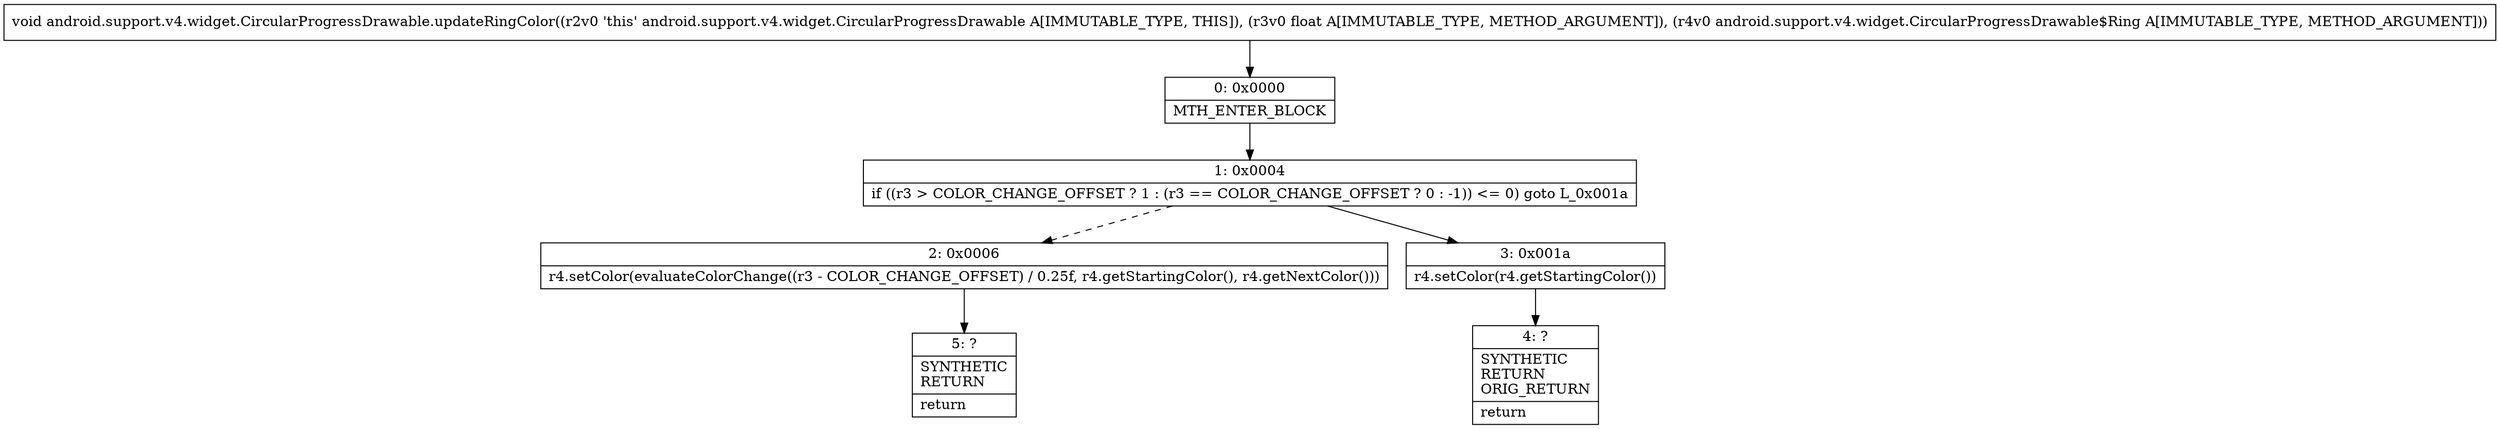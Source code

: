 digraph "CFG forandroid.support.v4.widget.CircularProgressDrawable.updateRingColor(FLandroid\/support\/v4\/widget\/CircularProgressDrawable$Ring;)V" {
Node_0 [shape=record,label="{0\:\ 0x0000|MTH_ENTER_BLOCK\l}"];
Node_1 [shape=record,label="{1\:\ 0x0004|if ((r3 \> COLOR_CHANGE_OFFSET ? 1 : (r3 == COLOR_CHANGE_OFFSET ? 0 : \-1)) \<= 0) goto L_0x001a\l}"];
Node_2 [shape=record,label="{2\:\ 0x0006|r4.setColor(evaluateColorChange((r3 \- COLOR_CHANGE_OFFSET) \/ 0.25f, r4.getStartingColor(), r4.getNextColor()))\l}"];
Node_3 [shape=record,label="{3\:\ 0x001a|r4.setColor(r4.getStartingColor())\l}"];
Node_4 [shape=record,label="{4\:\ ?|SYNTHETIC\lRETURN\lORIG_RETURN\l|return\l}"];
Node_5 [shape=record,label="{5\:\ ?|SYNTHETIC\lRETURN\l|return\l}"];
MethodNode[shape=record,label="{void android.support.v4.widget.CircularProgressDrawable.updateRingColor((r2v0 'this' android.support.v4.widget.CircularProgressDrawable A[IMMUTABLE_TYPE, THIS]), (r3v0 float A[IMMUTABLE_TYPE, METHOD_ARGUMENT]), (r4v0 android.support.v4.widget.CircularProgressDrawable$Ring A[IMMUTABLE_TYPE, METHOD_ARGUMENT])) }"];
MethodNode -> Node_0;
Node_0 -> Node_1;
Node_1 -> Node_2[style=dashed];
Node_1 -> Node_3;
Node_2 -> Node_5;
Node_3 -> Node_4;
}

